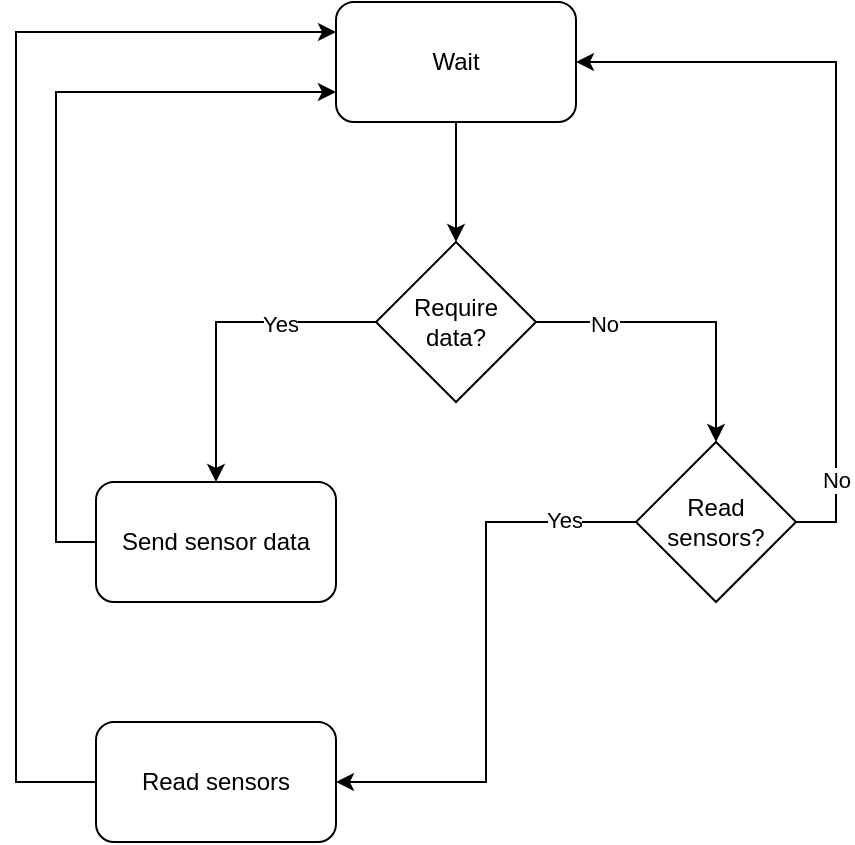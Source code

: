 <mxfile version="21.7.5" type="google">
  <diagram id="C5RBs43oDa-KdzZeNtuy" name="Page-1">
    <mxGraphModel grid="1" page="1" gridSize="10" guides="1" tooltips="1" connect="1" arrows="1" fold="1" pageScale="1" pageWidth="827" pageHeight="1169" math="0" shadow="0">
      <root>
        <mxCell id="WIyWlLk6GJQsqaUBKTNV-0" />
        <mxCell id="WIyWlLk6GJQsqaUBKTNV-1" parent="WIyWlLk6GJQsqaUBKTNV-0" />
        <mxCell id="CRZpSJWrPTCBd2hMya97-0" value="Wait" style="rounded=1;whiteSpace=wrap;html=1;fillColor=none;" vertex="1" parent="WIyWlLk6GJQsqaUBKTNV-1">
          <mxGeometry x="240" y="100" width="120" height="60" as="geometry" />
        </mxCell>
        <mxCell id="CRZpSJWrPTCBd2hMya97-6" style="edgeStyle=orthogonalEdgeStyle;rounded=0;orthogonalLoop=1;jettySize=auto;html=1;exitX=0;exitY=0.5;exitDx=0;exitDy=0;" edge="1" parent="WIyWlLk6GJQsqaUBKTNV-1" source="CRZpSJWrPTCBd2hMya97-1" target="CRZpSJWrPTCBd2hMya97-4">
          <mxGeometry relative="1" as="geometry" />
        </mxCell>
        <mxCell id="CRZpSJWrPTCBd2hMya97-13" value="Yes" style="edgeLabel;html=1;align=center;verticalAlign=middle;resizable=0;points=[];" connectable="0" vertex="1" parent="CRZpSJWrPTCBd2hMya97-6">
          <mxGeometry x="-0.4" y="1" relative="1" as="geometry">
            <mxPoint as="offset" />
          </mxGeometry>
        </mxCell>
        <mxCell id="CRZpSJWrPTCBd2hMya97-7" style="edgeStyle=orthogonalEdgeStyle;rounded=0;orthogonalLoop=1;jettySize=auto;html=1;exitX=1;exitY=0.5;exitDx=0;exitDy=0;entryX=0.5;entryY=0;entryDx=0;entryDy=0;" edge="1" parent="WIyWlLk6GJQsqaUBKTNV-1" source="CRZpSJWrPTCBd2hMya97-1" target="CRZpSJWrPTCBd2hMya97-3">
          <mxGeometry relative="1" as="geometry" />
        </mxCell>
        <mxCell id="CRZpSJWrPTCBd2hMya97-14" value="No" style="edgeLabel;html=1;align=center;verticalAlign=middle;resizable=0;points=[];" connectable="0" vertex="1" parent="CRZpSJWrPTCBd2hMya97-7">
          <mxGeometry x="-0.547" y="-1" relative="1" as="geometry">
            <mxPoint as="offset" />
          </mxGeometry>
        </mxCell>
        <mxCell id="CRZpSJWrPTCBd2hMya97-1" value="Require&lt;br&gt;data?" style="rhombus;whiteSpace=wrap;html=1;fillColor=none;" vertex="1" parent="WIyWlLk6GJQsqaUBKTNV-1">
          <mxGeometry x="260" y="220" width="80" height="80" as="geometry" />
        </mxCell>
        <mxCell id="CRZpSJWrPTCBd2hMya97-2" value="" style="endArrow=classic;html=1;rounded=0;exitX=0.5;exitY=1;exitDx=0;exitDy=0;entryX=0.5;entryY=0;entryDx=0;entryDy=0;endFill=1;" edge="1" parent="WIyWlLk6GJQsqaUBKTNV-1" source="CRZpSJWrPTCBd2hMya97-0" target="CRZpSJWrPTCBd2hMya97-1">
          <mxGeometry width="50" height="50" relative="1" as="geometry">
            <mxPoint x="300" y="270" as="sourcePoint" />
            <mxPoint x="350" y="220" as="targetPoint" />
          </mxGeometry>
        </mxCell>
        <mxCell id="CRZpSJWrPTCBd2hMya97-10" style="edgeStyle=orthogonalEdgeStyle;rounded=0;orthogonalLoop=1;jettySize=auto;html=1;exitX=0;exitY=0.5;exitDx=0;exitDy=0;entryX=1;entryY=0.5;entryDx=0;entryDy=0;" edge="1" parent="WIyWlLk6GJQsqaUBKTNV-1" source="CRZpSJWrPTCBd2hMya97-3" target="CRZpSJWrPTCBd2hMya97-5">
          <mxGeometry relative="1" as="geometry" />
        </mxCell>
        <mxCell id="CRZpSJWrPTCBd2hMya97-15" value="Yes" style="edgeLabel;html=1;align=center;verticalAlign=middle;resizable=0;points=[];" connectable="0" vertex="1" parent="CRZpSJWrPTCBd2hMya97-10">
          <mxGeometry x="-0.743" y="-1" relative="1" as="geometry">
            <mxPoint as="offset" />
          </mxGeometry>
        </mxCell>
        <mxCell id="CRZpSJWrPTCBd2hMya97-11" style="edgeStyle=orthogonalEdgeStyle;rounded=0;orthogonalLoop=1;jettySize=auto;html=1;exitX=1;exitY=0.5;exitDx=0;exitDy=0;entryX=1;entryY=0.5;entryDx=0;entryDy=0;" edge="1" parent="WIyWlLk6GJQsqaUBKTNV-1" source="CRZpSJWrPTCBd2hMya97-3" target="CRZpSJWrPTCBd2hMya97-0">
          <mxGeometry relative="1" as="geometry" />
        </mxCell>
        <mxCell id="CRZpSJWrPTCBd2hMya97-16" value="No" style="edgeLabel;html=1;align=center;verticalAlign=middle;resizable=0;points=[];" connectable="0" vertex="1" parent="CRZpSJWrPTCBd2hMya97-11">
          <mxGeometry x="-0.782" relative="1" as="geometry">
            <mxPoint as="offset" />
          </mxGeometry>
        </mxCell>
        <mxCell id="CRZpSJWrPTCBd2hMya97-3" value="Read&lt;br&gt;sensors?" style="rhombus;whiteSpace=wrap;html=1;fillColor=none;" vertex="1" parent="WIyWlLk6GJQsqaUBKTNV-1">
          <mxGeometry x="390" y="320" width="80" height="80" as="geometry" />
        </mxCell>
        <mxCell id="CRZpSJWrPTCBd2hMya97-8" style="edgeStyle=orthogonalEdgeStyle;rounded=0;orthogonalLoop=1;jettySize=auto;html=1;exitX=0;exitY=0.5;exitDx=0;exitDy=0;entryX=0;entryY=0.75;entryDx=0;entryDy=0;" edge="1" parent="WIyWlLk6GJQsqaUBKTNV-1" source="CRZpSJWrPTCBd2hMya97-4" target="CRZpSJWrPTCBd2hMya97-0">
          <mxGeometry relative="1" as="geometry" />
        </mxCell>
        <mxCell id="CRZpSJWrPTCBd2hMya97-4" value="Send sensor data" style="rounded=1;whiteSpace=wrap;html=1;fillColor=none;" vertex="1" parent="WIyWlLk6GJQsqaUBKTNV-1">
          <mxGeometry x="120" y="340" width="120" height="60" as="geometry" />
        </mxCell>
        <mxCell id="CRZpSJWrPTCBd2hMya97-9" style="edgeStyle=orthogonalEdgeStyle;rounded=0;orthogonalLoop=1;jettySize=auto;html=1;exitX=0;exitY=0.5;exitDx=0;exitDy=0;entryX=0;entryY=0.25;entryDx=0;entryDy=0;" edge="1" parent="WIyWlLk6GJQsqaUBKTNV-1" source="CRZpSJWrPTCBd2hMya97-5" target="CRZpSJWrPTCBd2hMya97-0">
          <mxGeometry relative="1" as="geometry">
            <Array as="points">
              <mxPoint x="80" y="490" />
              <mxPoint x="80" y="115" />
            </Array>
          </mxGeometry>
        </mxCell>
        <mxCell id="CRZpSJWrPTCBd2hMya97-5" value="Read sensors" style="rounded=1;whiteSpace=wrap;html=1;fillColor=none;" vertex="1" parent="WIyWlLk6GJQsqaUBKTNV-1">
          <mxGeometry x="120" y="460" width="120" height="60" as="geometry" />
        </mxCell>
      </root>
    </mxGraphModel>
  </diagram>
</mxfile>
